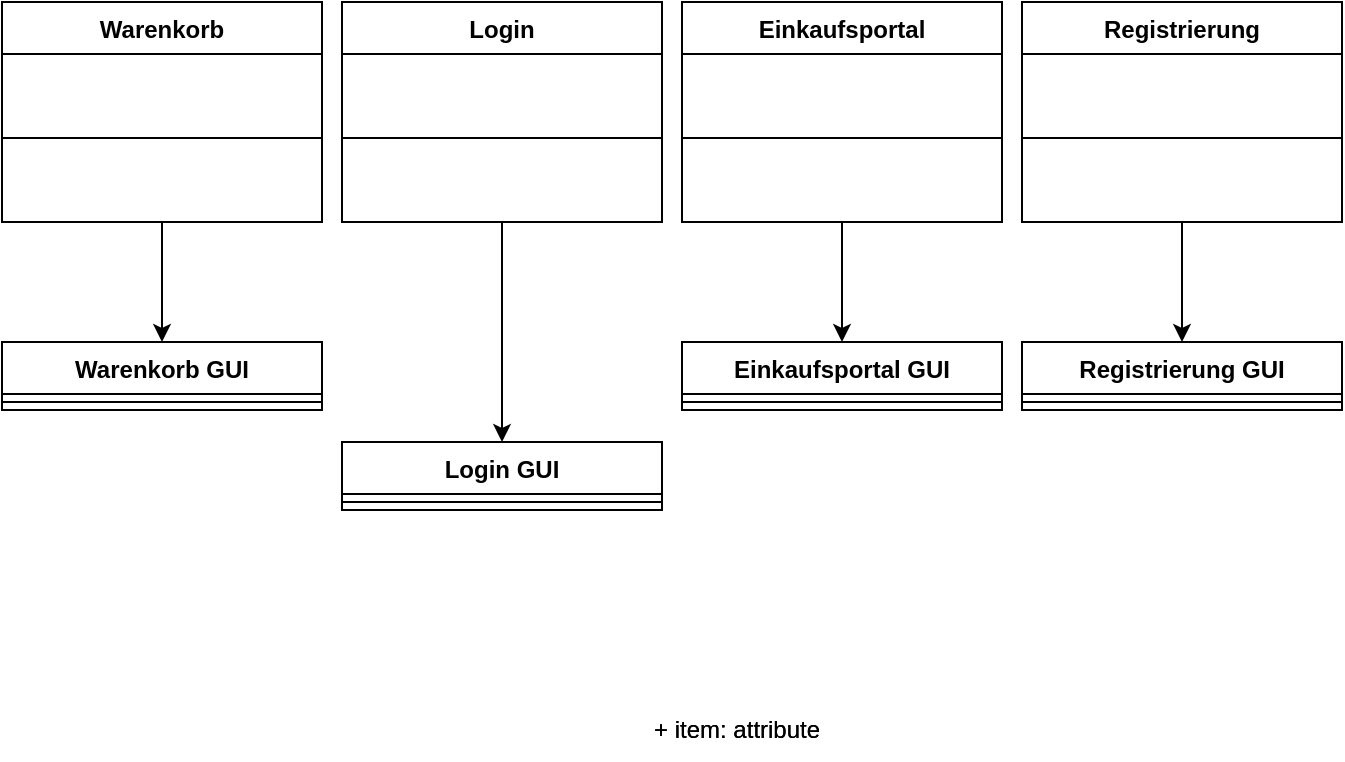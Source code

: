 <mxfile version="14.4.3" type="github">
  <diagram id="bY8wec4f6z50knl-x0bv" name="Page-1">
    <mxGraphModel dx="1422" dy="762" grid="1" gridSize="10" guides="1" tooltips="1" connect="1" arrows="1" fold="1" page="1" pageScale="1" pageWidth="827" pageHeight="1169" math="0" shadow="0">
      <root>
        <mxCell id="0" />
        <mxCell id="1" parent="0" />
        <mxCell id="ibmJLDFl4w9AsXYfDGKs-5" value="Login" style="swimlane;fontStyle=1;align=center;verticalAlign=top;childLayout=stackLayout;horizontal=1;startSize=26;horizontalStack=0;resizeParent=1;resizeParentMax=0;resizeLast=0;collapsible=1;marginBottom=0;" parent="1" vertex="1">
          <mxGeometry x="210" y="30" width="160" height="110" as="geometry" />
        </mxCell>
        <mxCell id="ibmJLDFl4w9AsXYfDGKs-7" value="" style="line;strokeWidth=1;fillColor=none;align=left;verticalAlign=middle;spacingTop=-1;spacingLeft=3;spacingRight=3;rotatable=0;labelPosition=right;points=[];portConstraint=eastwest;" parent="ibmJLDFl4w9AsXYfDGKs-5" vertex="1">
          <mxGeometry y="26" width="160" height="84" as="geometry" />
        </mxCell>
        <mxCell id="ibmJLDFl4w9AsXYfDGKs-13" value="Einkaufsportal" style="swimlane;fontStyle=1;align=center;verticalAlign=top;childLayout=stackLayout;horizontal=1;startSize=26;horizontalStack=0;resizeParent=1;resizeParentMax=0;resizeLast=0;collapsible=1;marginBottom=0;" parent="1" vertex="1">
          <mxGeometry x="380" y="30" width="160" height="110" as="geometry" />
        </mxCell>
        <mxCell id="ibmJLDFl4w9AsXYfDGKs-15" value="" style="line;strokeWidth=1;fillColor=none;align=left;verticalAlign=middle;spacingTop=-1;spacingLeft=3;spacingRight=3;rotatable=0;labelPosition=right;points=[];portConstraint=eastwest;" parent="ibmJLDFl4w9AsXYfDGKs-13" vertex="1">
          <mxGeometry y="26" width="160" height="84" as="geometry" />
        </mxCell>
        <mxCell id="ibmJLDFl4w9AsXYfDGKs-17" value="Registrierung" style="swimlane;fontStyle=1;align=center;verticalAlign=top;childLayout=stackLayout;horizontal=1;startSize=26;horizontalStack=0;resizeParent=1;resizeParentMax=0;resizeLast=0;collapsible=1;marginBottom=0;" parent="1" vertex="1">
          <mxGeometry x="550" y="30" width="160" height="110" as="geometry" />
        </mxCell>
        <mxCell id="ibmJLDFl4w9AsXYfDGKs-19" value="" style="line;strokeWidth=1;fillColor=none;align=left;verticalAlign=middle;spacingTop=-1;spacingLeft=3;spacingRight=3;rotatable=0;labelPosition=right;points=[];portConstraint=eastwest;" parent="ibmJLDFl4w9AsXYfDGKs-17" vertex="1">
          <mxGeometry y="26" width="160" height="84" as="geometry" />
        </mxCell>
        <mxCell id="ibmJLDFl4w9AsXYfDGKs-21" value="Warenkorb GUI" style="swimlane;fontStyle=1;align=center;verticalAlign=top;childLayout=stackLayout;horizontal=1;startSize=26;horizontalStack=0;resizeParent=1;resizeParentMax=0;resizeLast=0;collapsible=1;marginBottom=0;" parent="1" vertex="1">
          <mxGeometry x="40" y="200" width="160" height="34" as="geometry" />
        </mxCell>
        <mxCell id="ibmJLDFl4w9AsXYfDGKs-23" value="" style="line;strokeWidth=1;fillColor=none;align=left;verticalAlign=middle;spacingTop=-1;spacingLeft=3;spacingRight=3;rotatable=0;labelPosition=right;points=[];portConstraint=eastwest;" parent="ibmJLDFl4w9AsXYfDGKs-21" vertex="1">
          <mxGeometry y="26" width="160" height="8" as="geometry" />
        </mxCell>
        <mxCell id="ibmJLDFl4w9AsXYfDGKs-25" value="Login GUI" style="swimlane;fontStyle=1;align=center;verticalAlign=top;childLayout=stackLayout;horizontal=1;startSize=26;horizontalStack=0;resizeParent=1;resizeParentMax=0;resizeLast=0;collapsible=1;marginBottom=0;" parent="1" vertex="1">
          <mxGeometry x="210" y="250" width="160" height="34" as="geometry" />
        </mxCell>
        <mxCell id="ibmJLDFl4w9AsXYfDGKs-27" value="" style="line;strokeWidth=1;fillColor=none;align=left;verticalAlign=middle;spacingTop=-1;spacingLeft=3;spacingRight=3;rotatable=0;labelPosition=right;points=[];portConstraint=eastwest;" parent="ibmJLDFl4w9AsXYfDGKs-25" vertex="1">
          <mxGeometry y="26" width="160" height="8" as="geometry" />
        </mxCell>
        <mxCell id="ibmJLDFl4w9AsXYfDGKs-29" value="Einkaufsportal GUI" style="swimlane;fontStyle=1;align=center;verticalAlign=top;childLayout=stackLayout;horizontal=1;startSize=26;horizontalStack=0;resizeParent=1;resizeParentMax=0;resizeLast=0;collapsible=1;marginBottom=0;" parent="1" vertex="1">
          <mxGeometry x="380" y="200" width="160" height="34" as="geometry" />
        </mxCell>
        <mxCell id="ibmJLDFl4w9AsXYfDGKs-31" value="" style="line;strokeWidth=1;fillColor=none;align=left;verticalAlign=middle;spacingTop=-1;spacingLeft=3;spacingRight=3;rotatable=0;labelPosition=right;points=[];portConstraint=eastwest;" parent="ibmJLDFl4w9AsXYfDGKs-29" vertex="1">
          <mxGeometry y="26" width="160" height="8" as="geometry" />
        </mxCell>
        <mxCell id="ibmJLDFl4w9AsXYfDGKs-37" value="Warenkorb" style="swimlane;fontStyle=1;align=center;verticalAlign=top;childLayout=stackLayout;horizontal=1;startSize=26;horizontalStack=0;resizeParent=1;resizeParentMax=0;resizeLast=0;collapsible=1;marginBottom=0;" parent="1" vertex="1">
          <mxGeometry x="40" y="30" width="160" height="110" as="geometry" />
        </mxCell>
        <mxCell id="ibmJLDFl4w9AsXYfDGKs-39" value="" style="line;strokeWidth=1;fillColor=none;align=left;verticalAlign=middle;spacingTop=-1;spacingLeft=3;spacingRight=3;rotatable=0;labelPosition=right;points=[];portConstraint=eastwest;" parent="ibmJLDFl4w9AsXYfDGKs-37" vertex="1">
          <mxGeometry y="26" width="160" height="84" as="geometry" />
        </mxCell>
        <mxCell id="ibmJLDFl4w9AsXYfDGKs-41" value="Registrierung GUI " style="swimlane;fontStyle=1;align=center;verticalAlign=top;childLayout=stackLayout;horizontal=1;startSize=26;horizontalStack=0;resizeParent=1;resizeParentMax=0;resizeLast=0;collapsible=1;marginBottom=0;" parent="1" vertex="1">
          <mxGeometry x="550" y="200" width="160" height="34" as="geometry" />
        </mxCell>
        <mxCell id="ibmJLDFl4w9AsXYfDGKs-43" value="" style="line;strokeWidth=1;fillColor=none;align=left;verticalAlign=middle;spacingTop=-1;spacingLeft=3;spacingRight=3;rotatable=0;labelPosition=right;points=[];portConstraint=eastwest;" parent="ibmJLDFl4w9AsXYfDGKs-41" vertex="1">
          <mxGeometry y="26" width="160" height="8" as="geometry" />
        </mxCell>
        <mxCell id="ibmJLDFl4w9AsXYfDGKs-45" value="" style="endArrow=classic;html=1;exitX=0.5;exitY=1;exitDx=0;exitDy=0;" parent="1" source="ibmJLDFl4w9AsXYfDGKs-37" target="ibmJLDFl4w9AsXYfDGKs-21" edge="1">
          <mxGeometry width="50" height="50" relative="1" as="geometry">
            <mxPoint x="390" y="430" as="sourcePoint" />
            <mxPoint x="440" y="380" as="targetPoint" />
          </mxGeometry>
        </mxCell>
        <mxCell id="ibmJLDFl4w9AsXYfDGKs-50" value="" style="endArrow=classic;html=1;exitX=0.5;exitY=1;exitDx=0;exitDy=0;entryX=0.5;entryY=0;entryDx=0;entryDy=0;" parent="1" edge="1" target="ibmJLDFl4w9AsXYfDGKs-25" source="ibmJLDFl4w9AsXYfDGKs-5">
          <mxGeometry width="50" height="50" relative="1" as="geometry">
            <mxPoint x="290" y="170" as="sourcePoint" />
            <mxPoint x="289.5" y="224" as="targetPoint" />
          </mxGeometry>
        </mxCell>
        <mxCell id="ibmJLDFl4w9AsXYfDGKs-51" value="" style="endArrow=classic;html=1;exitX=0.5;exitY=1;exitDx=0;exitDy=0;" parent="1" edge="1" target="ibmJLDFl4w9AsXYfDGKs-29" source="ibmJLDFl4w9AsXYfDGKs-13">
          <mxGeometry width="50" height="50" relative="1" as="geometry">
            <mxPoint x="450" y="116" as="sourcePoint" />
            <mxPoint x="450" y="200" as="targetPoint" />
          </mxGeometry>
        </mxCell>
        <mxCell id="ibmJLDFl4w9AsXYfDGKs-52" value="" style="endArrow=classic;html=1;exitX=0.5;exitY=1;exitDx=0;exitDy=0;entryX=0.5;entryY=0;entryDx=0;entryDy=0;" parent="1" edge="1" target="ibmJLDFl4w9AsXYfDGKs-41" source="ibmJLDFl4w9AsXYfDGKs-17">
          <mxGeometry width="50" height="50" relative="1" as="geometry">
            <mxPoint x="640" y="116" as="sourcePoint" />
            <mxPoint x="640" y="200" as="targetPoint" />
          </mxGeometry>
        </mxCell>
        <mxCell id="8i5Jy0_itQNduDKbAYmf-3" value="+ item: attribute" style="text;strokeColor=none;fillColor=none;align=left;verticalAlign=top;spacingLeft=4;spacingRight=4;overflow=hidden;rotatable=0;points=[[0,0.5],[1,0.5]];portConstraint=eastwest;" vertex="1" parent="1">
          <mxGeometry x="360" y="380" width="100" height="26" as="geometry" />
        </mxCell>
        <mxCell id="8i5Jy0_itQNduDKbAYmf-4" value="+ item: attribute" style="text;strokeColor=none;fillColor=none;align=left;verticalAlign=top;spacingLeft=4;spacingRight=4;overflow=hidden;rotatable=0;points=[[0,0.5],[1,0.5]];portConstraint=eastwest;" vertex="1" parent="1">
          <mxGeometry x="360" y="380" width="100" height="26" as="geometry" />
        </mxCell>
      </root>
    </mxGraphModel>
  </diagram>
</mxfile>
